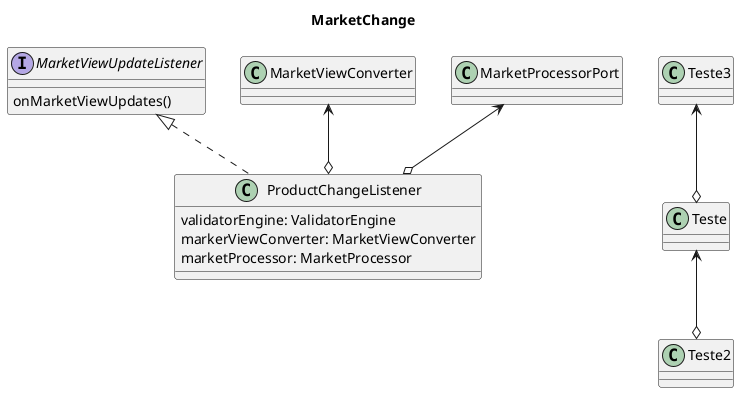@startuml
skinparam backgroundColor white

title MarketChange

class ProductChangeListener{
validatorEngine: ValidatorEngine
markerViewConverter: MarketViewConverter
marketProcessor: MarketProcessor
}

interface MarketViewUpdateListener{
onMarketViewUpdates()
}

MarketViewUpdateListener <|.. ProductChangeListener

MarketViewConverter <--o ProductChangeListener
MarketProcessorPort <--o ProductChangeListener
Teste3 <--o Teste
Teste <--o Teste2

@enduml